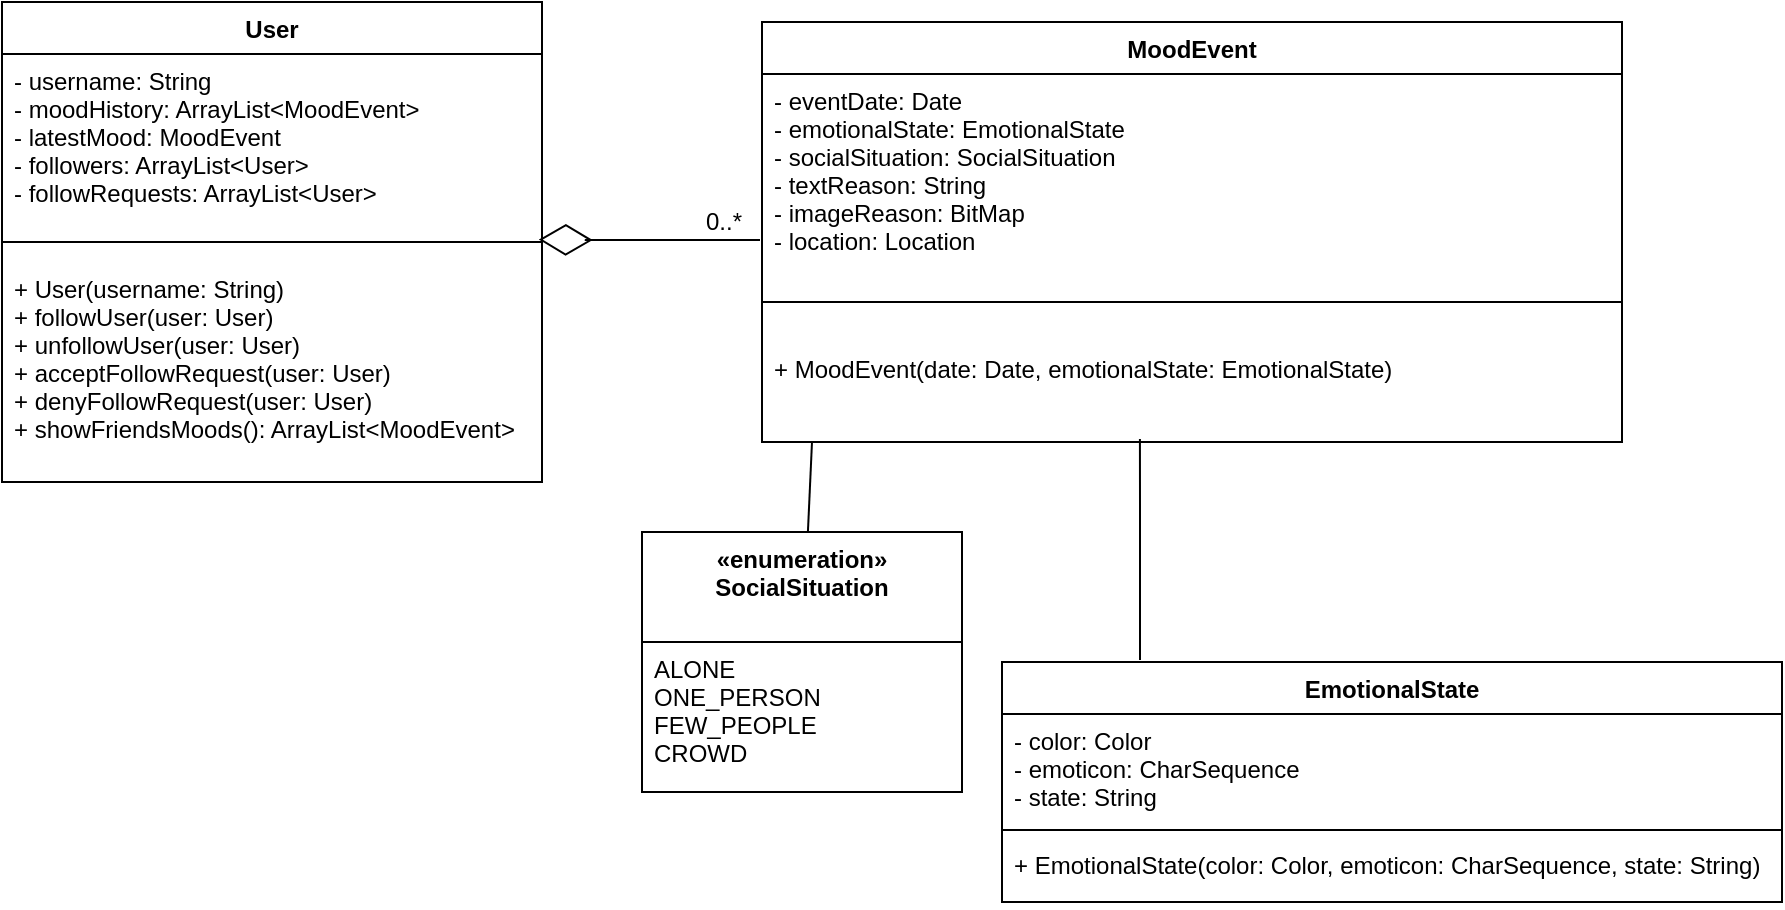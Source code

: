 <mxfile version="12.1.1" type="device" pages="1"><diagram id="IqhBHo3Dr3Po5q1u6Jum" name="Page-1"><mxGraphModel dx="874" dy="478" grid="1" gridSize="10" guides="1" tooltips="1" connect="1" arrows="1" fold="1" page="1" pageScale="1" pageWidth="850" pageHeight="1100" math="0" shadow="0"><root><mxCell id="0"/><mxCell id="1" parent="0"/><mxCell id="K3CaOQXDy0hNAKRr9A4L-1" value="MoodEvent" style="swimlane;fontStyle=1;align=center;verticalAlign=top;childLayout=stackLayout;horizontal=1;startSize=26;horizontalStack=0;resizeParent=1;resizeParentMax=0;resizeLast=0;collapsible=1;marginBottom=0;" parent="1" vertex="1"><mxGeometry x="440" y="50" width="430" height="210" as="geometry"/></mxCell><mxCell id="K3CaOQXDy0hNAKRr9A4L-2" value="- eventDate: Date&#10;- emotionalState: EmotionalState&#10;- socialSituation: SocialSituation&#10;- textReason: String&#10;- imageReason: BitMap&#10;- location: Location" style="text;strokeColor=none;fillColor=none;align=left;verticalAlign=top;spacingLeft=4;spacingRight=4;overflow=hidden;rotatable=0;points=[[0,0.5],[1,0.5]];portConstraint=eastwest;" parent="K3CaOQXDy0hNAKRr9A4L-1" vertex="1"><mxGeometry y="26" width="430" height="94" as="geometry"/></mxCell><mxCell id="K3CaOQXDy0hNAKRr9A4L-3" value="" style="line;strokeWidth=1;fillColor=none;align=left;verticalAlign=middle;spacingTop=-1;spacingLeft=3;spacingRight=3;rotatable=0;labelPosition=right;points=[];portConstraint=eastwest;" parent="K3CaOQXDy0hNAKRr9A4L-1" vertex="1"><mxGeometry y="120" width="430" height="40" as="geometry"/></mxCell><mxCell id="w95S0-HqpPPKpGb0djoo-26" value="+ MoodEvent(date: Date, emotionalState: EmotionalState)" style="text;strokeColor=none;fillColor=none;align=left;verticalAlign=top;spacingLeft=4;spacingRight=4;overflow=hidden;rotatable=0;points=[[0,0.5],[1,0.5]];portConstraint=eastwest;" parent="K3CaOQXDy0hNAKRr9A4L-1" vertex="1"><mxGeometry y="160" width="430" height="50" as="geometry"/></mxCell><mxCell id="K3CaOQXDy0hNAKRr9A4L-13" value="EmotionalState" style="swimlane;fontStyle=1;align=center;verticalAlign=top;childLayout=stackLayout;horizontal=1;startSize=26;horizontalStack=0;resizeParent=1;resizeParentMax=0;resizeLast=0;collapsible=1;marginBottom=0;" parent="1" vertex="1"><mxGeometry x="560" y="370" width="390" height="120" as="geometry"/></mxCell><mxCell id="K3CaOQXDy0hNAKRr9A4L-17" value="- color: Color&#10;- emoticon: CharSequence&#10;- state: String" style="text;strokeColor=none;fillColor=none;align=left;verticalAlign=top;spacingLeft=4;spacingRight=4;overflow=hidden;rotatable=0;points=[[0,0.5],[1,0.5]];portConstraint=eastwest;" parent="K3CaOQXDy0hNAKRr9A4L-13" vertex="1"><mxGeometry y="26" width="390" height="54" as="geometry"/></mxCell><mxCell id="K3CaOQXDy0hNAKRr9A4L-15" value="" style="line;strokeWidth=1;fillColor=none;align=left;verticalAlign=middle;spacingTop=-1;spacingLeft=3;spacingRight=3;rotatable=0;labelPosition=right;points=[];portConstraint=eastwest;" parent="K3CaOQXDy0hNAKRr9A4L-13" vertex="1"><mxGeometry y="80" width="390" height="8" as="geometry"/></mxCell><mxCell id="K3CaOQXDy0hNAKRr9A4L-16" value="+ EmotionalState(color: Color, emoticon: CharSequence, state: String)&#10;" style="text;strokeColor=none;fillColor=none;align=left;verticalAlign=top;spacingLeft=4;spacingRight=4;overflow=hidden;rotatable=0;points=[[0,0.5],[1,0.5]];portConstraint=eastwest;" parent="K3CaOQXDy0hNAKRr9A4L-13" vertex="1"><mxGeometry y="88" width="390" height="32" as="geometry"/></mxCell><mxCell id="K3CaOQXDy0hNAKRr9A4L-22" value="User" style="swimlane;fontStyle=1;align=center;verticalAlign=top;childLayout=stackLayout;horizontal=1;startSize=26;horizontalStack=0;resizeParent=1;resizeParentMax=0;resizeLast=0;collapsible=1;marginBottom=0;" parent="1" vertex="1"><mxGeometry x="60" y="40" width="270" height="240" as="geometry"/></mxCell><mxCell id="K3CaOQXDy0hNAKRr9A4L-23" value="- username: String&#10;- moodHistory: ArrayList&lt;MoodEvent&gt;&#10;- latestMood: MoodEvent&#10;- followers: ArrayList&lt;User&gt;&#10;- followRequests: ArrayList&lt;User&gt;" style="text;strokeColor=none;fillColor=none;align=left;verticalAlign=top;spacingLeft=4;spacingRight=4;overflow=hidden;rotatable=0;points=[[0,0.5],[1,0.5]];portConstraint=eastwest;" parent="K3CaOQXDy0hNAKRr9A4L-22" vertex="1"><mxGeometry y="26" width="270" height="84" as="geometry"/></mxCell><mxCell id="K3CaOQXDy0hNAKRr9A4L-24" value="" style="line;strokeWidth=1;fillColor=none;align=left;verticalAlign=middle;spacingTop=-1;spacingLeft=3;spacingRight=3;rotatable=0;labelPosition=right;points=[];portConstraint=eastwest;" parent="K3CaOQXDy0hNAKRr9A4L-22" vertex="1"><mxGeometry y="110" width="270" height="20" as="geometry"/></mxCell><mxCell id="w95S0-HqpPPKpGb0djoo-24" value="+ User(username: String)&#10;+ followUser(user: User)&#10;+ unfollowUser(user: User)&#10;+ acceptFollowRequest(user: User)&#10;+ denyFollowRequest(user: User)&#10;+ showFriendsMoods(): ArrayList&lt;MoodEvent&gt;" style="text;strokeColor=none;fillColor=none;align=left;verticalAlign=top;spacingLeft=4;spacingRight=4;overflow=hidden;rotatable=0;points=[[0,0.5],[1,0.5]];portConstraint=eastwest;" parent="K3CaOQXDy0hNAKRr9A4L-22" vertex="1"><mxGeometry y="130" width="270" height="110" as="geometry"/></mxCell><mxCell id="w95S0-HqpPPKpGb0djoo-6" value="«enumeration»&#10;SocialSituation" style="swimlane;fontStyle=1;align=center;verticalAlign=top;childLayout=stackLayout;horizontal=1;startSize=55;horizontalStack=0;resizeParent=1;resizeParentMax=0;resizeLast=0;collapsible=1;marginBottom=0;" parent="1" vertex="1"><mxGeometry x="380" y="305" width="160" height="130" as="geometry"/></mxCell><mxCell id="w95S0-HqpPPKpGb0djoo-7" value="ALONE&#10;ONE_PERSON&#10;FEW_PEOPLE&#10;CROWD" style="text;strokeColor=none;fillColor=none;align=left;verticalAlign=top;spacingLeft=4;spacingRight=4;overflow=hidden;rotatable=0;points=[[0,0.5],[1,0.5]];portConstraint=eastwest;" parent="w95S0-HqpPPKpGb0djoo-6" vertex="1"><mxGeometry y="55" width="160" height="75" as="geometry"/></mxCell><mxCell id="w95S0-HqpPPKpGb0djoo-29" value="" style="endArrow=diamondThin;endFill=0;endSize=24;html=1;entryX=0.994;entryY=0.438;entryDx=0;entryDy=0;entryPerimeter=0;" parent="1" target="K3CaOQXDy0hNAKRr9A4L-24" edge="1"><mxGeometry width="160" relative="1" as="geometry"><mxPoint x="439" y="159" as="sourcePoint"/><mxPoint x="520" y="140" as="targetPoint"/><Array as="points"><mxPoint x="350" y="159"/></Array></mxGeometry></mxCell><mxCell id="w95S0-HqpPPKpGb0djoo-30" value="0..*" style="text;html=1;resizable=0;points=[];autosize=1;align=left;verticalAlign=top;spacingTop=-4;" parent="1" vertex="1"><mxGeometry x="410" y="140" width="30" height="20" as="geometry"/></mxCell><mxCell id="w95S0-HqpPPKpGb0djoo-36" value="" style="endArrow=none;html=1;entryX=0.372;entryY=0.971;entryDx=0;entryDy=0;entryPerimeter=0;" parent="1" edge="1"><mxGeometry width="50" height="50" relative="1" as="geometry"><mxPoint x="629" y="369" as="sourcePoint"/><mxPoint x="628.96" y="258.55" as="targetPoint"/><Array as="points"><mxPoint x="629" y="300"/><mxPoint x="629" y="290"/></Array></mxGeometry></mxCell><mxCell id="w95S0-HqpPPKpGb0djoo-37" value="" style="endArrow=none;html=1;" parent="1" source="w95S0-HqpPPKpGb0djoo-6" edge="1"><mxGeometry width="50" height="50" relative="1" as="geometry"><mxPoint x="415" y="310" as="sourcePoint"/><mxPoint x="465" y="260" as="targetPoint"/></mxGeometry></mxCell></root></mxGraphModel></diagram></mxfile>